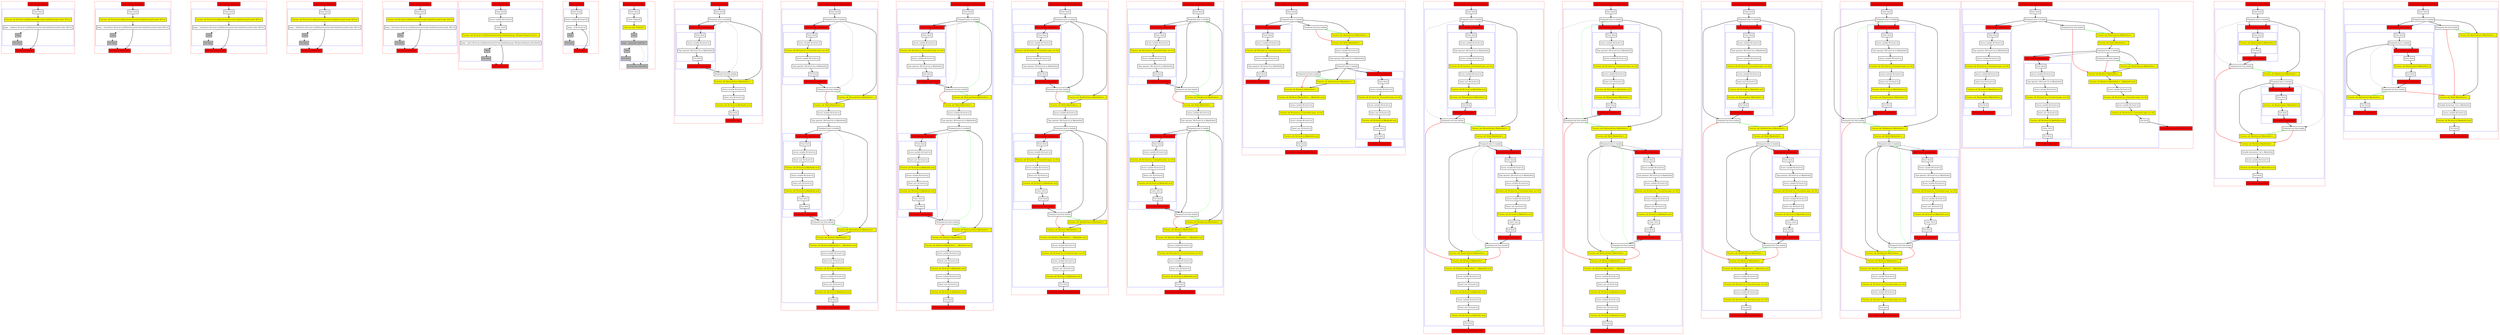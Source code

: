digraph flowFromInplaceLambda_kt {
    graph [nodesep=3]
    node [shape=box penwidth=2]
    edge [penwidth=2]

    subgraph cluster_0 {
        color=red
        0 [label="Enter function unknown" style="filled" fillcolor=red];
        subgraph cluster_1 {
            color=blue
            1 [label="Enter block"];
            2 [label="Function call: R|<local>/x|.R|SubstitutionOverride<kotlin/Function0.invoke: R|T|>|()" style="filled" fillcolor=yellow];
            3 [label="Jump: ^unknown R|<local>/x|.R|SubstitutionOverride<kotlin/Function0.invoke: R|T|>|()"];
            4 [label="Stub" style="filled" fillcolor=gray];
            5 [label="Exit block" style="filled" fillcolor=gray];
        }
        6 [label="Exit function unknown" style="filled" fillcolor=red];
    }
    0 -> {1};
    1 -> {2};
    2 -> {3};
    3 -> {6};
    3 -> {4} [style=dotted];
    4 -> {5} [style=dotted];
    5 -> {6} [style=dotted];

    subgraph cluster_2 {
        color=red
        7 [label="Enter function atLeastOnce" style="filled" fillcolor=red];
        subgraph cluster_3 {
            color=blue
            8 [label="Enter block"];
            9 [label="Function call: R|<local>/x|.R|SubstitutionOverride<kotlin/Function0.invoke: R|T|>|()" style="filled" fillcolor=yellow];
            10 [label="Jump: ^atLeastOnce R|<local>/x|.R|SubstitutionOverride<kotlin/Function0.invoke: R|T|>|()"];
            11 [label="Stub" style="filled" fillcolor=gray];
            12 [label="Exit block" style="filled" fillcolor=gray];
        }
        13 [label="Exit function atLeastOnce" style="filled" fillcolor=red];
    }
    7 -> {8};
    8 -> {9};
    9 -> {10};
    10 -> {13};
    10 -> {11} [style=dotted];
    11 -> {12} [style=dotted];
    12 -> {13} [style=dotted];

    subgraph cluster_4 {
        color=red
        14 [label="Enter function exactlyOnce" style="filled" fillcolor=red];
        subgraph cluster_5 {
            color=blue
            15 [label="Enter block"];
            16 [label="Function call: R|<local>/x|.R|SubstitutionOverride<kotlin/Function0.invoke: R|T|>|()" style="filled" fillcolor=yellow];
            17 [label="Jump: ^exactlyOnce R|<local>/x|.R|SubstitutionOverride<kotlin/Function0.invoke: R|T|>|()"];
            18 [label="Stub" style="filled" fillcolor=gray];
            19 [label="Exit block" style="filled" fillcolor=gray];
        }
        20 [label="Exit function exactlyOnce" style="filled" fillcolor=red];
    }
    14 -> {15};
    15 -> {16};
    16 -> {17};
    17 -> {20};
    17 -> {18} [style=dotted];
    18 -> {19} [style=dotted];
    19 -> {20} [style=dotted];

    subgraph cluster_6 {
        color=red
        21 [label="Enter function atMostOnce" style="filled" fillcolor=red];
        subgraph cluster_7 {
            color=blue
            22 [label="Enter block"];
            23 [label="Function call: R|<local>/x|.R|SubstitutionOverride<kotlin/Function0.invoke: R|T|>|()" style="filled" fillcolor=yellow];
            24 [label="Jump: ^atMostOnce R|<local>/x|.R|SubstitutionOverride<kotlin/Function0.invoke: R|T|>|()"];
            25 [label="Stub" style="filled" fillcolor=gray];
            26 [label="Exit block" style="filled" fillcolor=gray];
        }
        27 [label="Exit function atMostOnce" style="filled" fillcolor=red];
    }
    21 -> {22};
    22 -> {23};
    23 -> {24};
    24 -> {27};
    24 -> {25} [style=dotted];
    25 -> {26} [style=dotted];
    26 -> {27} [style=dotted];

    subgraph cluster_8 {
        color=red
        28 [label="Enter function noContract" style="filled" fillcolor=red];
        subgraph cluster_9 {
            color=blue
            29 [label="Enter block"];
            30 [label="Function call: R|<local>/x|.R|SubstitutionOverride<kotlin/Function0.invoke: R|T|>|()" style="filled" fillcolor=yellow];
            31 [label="Jump: ^noContract R|<local>/x|.R|SubstitutionOverride<kotlin/Function0.invoke: R|T|>|()"];
            32 [label="Stub" style="filled" fillcolor=gray];
            33 [label="Exit block" style="filled" fillcolor=gray];
        }
        34 [label="Exit function noContract" style="filled" fillcolor=red];
    }
    28 -> {29};
    29 -> {30};
    30 -> {31};
    31 -> {34};
    31 -> {32} [style=dotted];
    32 -> {33} [style=dotted];
    33 -> {34} [style=dotted];

    subgraph cluster_10 {
        color=red
        35 [label="Enter function select" style="filled" fillcolor=red];
        subgraph cluster_11 {
            color=blue
            36 [label="Enter block"];
            37 [label="Access variable R|<local>/x|"];
            38 [label="Const: Int(0)"];
            39 [label="Function call: R|<local>/x|.R|SubstitutionOverride<kotlin/Array.get: R|CapturedType(out K)|>|(...)" style="filled" fillcolor=yellow];
            40 [label="Jump: ^select R|<local>/x|.R|SubstitutionOverride<kotlin/Array.get: R|CapturedType(out K)|>|(Int(0))"];
            41 [label="Stub" style="filled" fillcolor=gray];
            42 [label="Exit block" style="filled" fillcolor=gray];
        }
        43 [label="Exit function select" style="filled" fillcolor=red];
    }
    35 -> {36};
    36 -> {37};
    37 -> {38};
    38 -> {39};
    39 -> {40};
    40 -> {43};
    40 -> {41} [style=dotted];
    41 -> {42} [style=dotted];
    42 -> {43} [style=dotted];

    subgraph cluster_12 {
        color=red
        44 [label="Enter function id" style="filled" fillcolor=red];
        subgraph cluster_13 {
            color=blue
            45 [label="Enter block"];
            46 [label="Access variable R|<local>/x|"];
            47 [label="Jump: ^id R|<local>/x|"];
            48 [label="Stub" style="filled" fillcolor=gray];
            49 [label="Exit block" style="filled" fillcolor=gray];
        }
        50 [label="Exit function id" style="filled" fillcolor=red];
    }
    44 -> {45};
    45 -> {46};
    46 -> {47};
    47 -> {50};
    47 -> {48} [style=dotted];
    48 -> {49} [style=dotted];
    49 -> {50} [style=dotted];

    subgraph cluster_14 {
        color=red
        51 [label="Enter function materialize" style="filled" fillcolor=red];
        subgraph cluster_15 {
            color=blue
            52 [label="Enter block"];
            53 [label="Const: Null(null)"];
            54 [label="Check not null: Null(null)!!" style="filled" fillcolor=yellow];
            55 [label="Stub" style="filled" fillcolor=gray];
            56 [label="Jump: ^materialize Null(null)!!" style="filled" fillcolor=gray];
            57 [label="Stub" style="filled" fillcolor=gray];
            58 [label="Exit block" style="filled" fillcolor=gray];
        }
        59 [label="Exit function materialize" style="filled" fillcolor=gray];
    }
    51 -> {52};
    52 -> {53};
    53 -> {54};
    54 -> {55} [style=dotted];
    55 -> {56} [style=dotted];
    56 -> {57 59} [style=dotted];
    57 -> {58} [style=dotted];
    58 -> {59} [style=dotted];

    subgraph cluster_16 {
        color=red
        60 [label="Enter function basic" style="filled" fillcolor=red];
        subgraph cluster_17 {
            color=blue
            61 [label="Enter block"];
            62 [label="Postponed enter to lambda"];
            subgraph cluster_18 {
                color=blue
                63 [label="Enter function <anonymous>" style="filled" fillcolor=red];
                subgraph cluster_19 {
                    color=blue
                    64 [label="Enter block"];
                    65 [label="Access variable R|<local>/x|"];
                    66 [label="Type operator: (R|<local>/x| as R|kotlin/Int|)"];
                    67 [label="Exit block"];
                }
                68 [label="Exit function <anonymous>" style="filled" fillcolor=red];
            }
            69 [label="Postponed exit from lambda"];
            70 [label="Function call: R|/exactlyOnce|<R|kotlin/Int|>(...)" style="filled" fillcolor=yellow];
            71 [label="Access variable R|<local>/x|"];
            72 [label="Smart cast: R|<local>/x|"];
            73 [label="Function call: R|<local>/x|.R|kotlin/Int.inc|()" style="filled" fillcolor=yellow];
            74 [label="Exit block"];
        }
        75 [label="Exit function basic" style="filled" fillcolor=red];
    }
    60 -> {61};
    61 -> {62};
    62 -> {63 70};
    62 -> {69} [style=dotted];
    62 -> {63} [style=dashed];
    63 -> {64};
    64 -> {65};
    65 -> {66};
    66 -> {67};
    67 -> {68};
    68 -> {69};
    69 -> {70};
    70 -> {71};
    71 -> {72};
    72 -> {73};
    73 -> {74};
    74 -> {75};

    subgraph cluster_20 {
        color=red
        76 [label="Enter function completedCallExactlyOnce" style="filled" fillcolor=red];
        subgraph cluster_21 {
            color=blue
            77 [label="Enter block"];
            78 [label="Postponed enter to lambda"];
            subgraph cluster_22 {
                color=blue
                79 [label="Enter function <anonymous>" style="filled" fillcolor=red];
                subgraph cluster_23 {
                    color=blue
                    80 [label="Enter block"];
                    81 [label="Access variable R|<local>/y|"];
                    82 [label="Function call: R|<local>/y|.<Unresolved name: inc>#()" style="filled" fillcolor=yellow];
                    83 [label="Access variable R|<local>/x|"];
                    84 [label="Type operator: (R|<local>/x| as R|kotlin/Int|)"];
                    85 [label="Exit block"];
                }
                86 [label="Exit function <anonymous>" style="filled" fillcolor=red];
            }
            87 [label="Postponed exit from lambda"];
            88 [label="Function call: R|/exactlyOnce|<R|kotlin/Int|>(...)" style="filled" fillcolor=yellow];
            89 [label="Function call: R|/id|<R|kotlin/Int|>(...)" style="filled" fillcolor=yellow];
            90 [label="Access variable R|<local>/y|"];
            91 [label="Type operator: (R|<local>/y| as R|kotlin/Int|)"];
            92 [label="Postponed enter to lambda"];
            subgraph cluster_24 {
                color=blue
                93 [label="Enter function <anonymous>" style="filled" fillcolor=red];
                subgraph cluster_25 {
                    color=blue
                    94 [label="Enter block"];
                    95 [label="Access variable R|<local>/x|"];
                    96 [label="Smart cast: R|<local>/x|"];
                    97 [label="Function call: R|<local>/x|.R|kotlin/Int.inc|()" style="filled" fillcolor=yellow];
                    98 [label="Access variable R|<local>/y|"];
                    99 [label="Smart cast: R|<local>/y|"];
                    100 [label="Function call: R|<local>/y|.R|kotlin/Int.inc|()" style="filled" fillcolor=yellow];
                    101 [label="Const: Int(1)"];
                    102 [label="Exit block"];
                }
                103 [label="Exit function <anonymous>" style="filled" fillcolor=red];
            }
            104 [label="Postponed exit from lambda"];
            105 [label="Function call: R|/exactlyOnce|<R|kotlin/Int|>(...)" style="filled" fillcolor=yellow];
            106 [label="Function call: R|/select|<R|kotlin/Int|>(...)" style="filled" fillcolor=yellow];
            107 [label="Function call: R|/select|<R|kotlin/Int|>(...).R|kotlin/Int.inc|()" style="filled" fillcolor=yellow];
            108 [label="Access variable R|<local>/x|"];
            109 [label="Smart cast: R|<local>/x|"];
            110 [label="Function call: R|<local>/x|.R|kotlin/Int.inc|()" style="filled" fillcolor=yellow];
            111 [label="Access variable R|<local>/y|"];
            112 [label="Smart cast: R|<local>/y|"];
            113 [label="Function call: R|<local>/y|.R|kotlin/Int.inc|()" style="filled" fillcolor=yellow];
            114 [label="Exit block"];
        }
        115 [label="Exit function completedCallExactlyOnce" style="filled" fillcolor=red];
    }
    76 -> {77};
    77 -> {78};
    78 -> {79 88};
    78 -> {87} [style=dotted];
    78 -> {79} [style=dashed];
    79 -> {80};
    80 -> {81};
    81 -> {82};
    82 -> {83};
    83 -> {84};
    84 -> {85};
    85 -> {86};
    86 -> {87};
    87 -> {88} [color=green];
    87 -> {89} [color=red];
    88 -> {89};
    89 -> {90};
    90 -> {91};
    91 -> {92};
    92 -> {93 105};
    92 -> {104} [style=dotted];
    92 -> {93} [style=dashed];
    93 -> {94};
    94 -> {95};
    95 -> {96};
    96 -> {97};
    97 -> {98};
    98 -> {99};
    99 -> {100};
    100 -> {101};
    101 -> {102};
    102 -> {103};
    103 -> {104};
    104 -> {105} [color=green];
    104 -> {106} [color=red];
    105 -> {106};
    106 -> {107};
    107 -> {108};
    108 -> {109};
    109 -> {110};
    110 -> {111};
    111 -> {112};
    112 -> {113};
    113 -> {114};
    114 -> {115};

    subgraph cluster_26 {
        color=red
        116 [label="Enter function completedCallAtLeastOnce" style="filled" fillcolor=red];
        subgraph cluster_27 {
            color=blue
            117 [label="Enter block"];
            118 [label="Postponed enter to lambda"];
            subgraph cluster_28 {
                color=blue
                119 [label="Enter function <anonymous>" style="filled" fillcolor=red];
                subgraph cluster_29 {
                    color=blue
                    120 [label="Enter block"];
                    121 [label="Access variable R|<local>/y|"];
                    122 [label="Function call: R|<local>/y|.<Unresolved name: inc>#()" style="filled" fillcolor=yellow];
                    123 [label="Access variable R|<local>/x|"];
                    124 [label="Type operator: (R|<local>/x| as R|kotlin/Int|)"];
                    125 [label="Exit block"];
                }
                126 [label="Exit function <anonymous>" style="filled" fillcolor=red];
            }
            127 [label="Postponed exit from lambda"];
            128 [label="Function call: R|/atLeastOnce|<R|kotlin/Int|>(...)" style="filled" fillcolor=yellow];
            129 [label="Function call: R|/id|<R|kotlin/Int|>(...)" style="filled" fillcolor=yellow];
            130 [label="Access variable R|<local>/y|"];
            131 [label="Type operator: (R|<local>/y| as R|kotlin/Int|)"];
            132 [label="Postponed enter to lambda"];
            subgraph cluster_30 {
                color=blue
                133 [label="Enter function <anonymous>" style="filled" fillcolor=red];
                subgraph cluster_31 {
                    color=blue
                    134 [label="Enter block"];
                    135 [label="Access variable R|<local>/x|"];
                    136 [label="Smart cast: R|<local>/x|"];
                    137 [label="Function call: R|<local>/x|.R|kotlin/Int.inc|()" style="filled" fillcolor=yellow];
                    138 [label="Access variable R|<local>/y|"];
                    139 [label="Smart cast: R|<local>/y|"];
                    140 [label="Function call: R|<local>/y|.R|kotlin/Int.inc|()" style="filled" fillcolor=yellow];
                    141 [label="Const: Int(1)"];
                    142 [label="Exit block"];
                }
                143 [label="Exit function <anonymous>" style="filled" fillcolor=red];
            }
            144 [label="Postponed exit from lambda"];
            145 [label="Function call: R|/atLeastOnce|<R|kotlin/Int|>(...)" style="filled" fillcolor=yellow];
            146 [label="Function call: R|/select|<R|kotlin/Int|>(...)" style="filled" fillcolor=yellow];
            147 [label="Function call: R|/select|<R|kotlin/Int|>(...).R|kotlin/Int.inc|()" style="filled" fillcolor=yellow];
            148 [label="Access variable R|<local>/x|"];
            149 [label="Smart cast: R|<local>/x|"];
            150 [label="Function call: R|<local>/x|.R|kotlin/Int.inc|()" style="filled" fillcolor=yellow];
            151 [label="Access variable R|<local>/y|"];
            152 [label="Smart cast: R|<local>/y|"];
            153 [label="Function call: R|<local>/y|.R|kotlin/Int.inc|()" style="filled" fillcolor=yellow];
            154 [label="Exit block"];
        }
        155 [label="Exit function completedCallAtLeastOnce" style="filled" fillcolor=red];
    }
    116 -> {117};
    117 -> {118};
    118 -> {119 128};
    118 -> {127} [style=dotted];
    118 -> {119} [style=dashed];
    119 -> {120};
    120 -> {121};
    121 -> {122};
    122 -> {123};
    123 -> {124};
    124 -> {125};
    125 -> {126};
    126 -> {127};
    127 -> {118} [color=green style=dashed];
    127 -> {128} [color=green];
    127 -> {129} [color=red];
    128 -> {129};
    129 -> {130};
    130 -> {131};
    131 -> {132};
    132 -> {133 145};
    132 -> {144} [style=dotted];
    132 -> {133} [style=dashed];
    133 -> {134};
    134 -> {135};
    135 -> {136};
    136 -> {137};
    137 -> {138};
    138 -> {139};
    139 -> {140};
    140 -> {141};
    141 -> {142};
    142 -> {143};
    143 -> {144};
    144 -> {132} [color=green style=dashed];
    144 -> {145} [color=green];
    144 -> {146} [color=red];
    145 -> {146};
    146 -> {147};
    147 -> {148};
    148 -> {149};
    149 -> {150};
    150 -> {151};
    151 -> {152};
    152 -> {153};
    153 -> {154};
    154 -> {155};

    subgraph cluster_32 {
        color=red
        156 [label="Enter function completedCallAtMostOnce" style="filled" fillcolor=red];
        subgraph cluster_33 {
            color=blue
            157 [label="Enter block"];
            158 [label="Postponed enter to lambda"];
            subgraph cluster_34 {
                color=blue
                159 [label="Enter function <anonymous>" style="filled" fillcolor=red];
                subgraph cluster_35 {
                    color=blue
                    160 [label="Enter block"];
                    161 [label="Access variable R|<local>/y|"];
                    162 [label="Function call: R|<local>/y|.<Unresolved name: inc>#()" style="filled" fillcolor=yellow];
                    163 [label="Access variable R|<local>/x|"];
                    164 [label="Type operator: (R|<local>/x| as R|kotlin/Int|)"];
                    165 [label="Exit block"];
                }
                166 [label="Exit function <anonymous>" style="filled" fillcolor=red];
            }
            167 [label="Postponed exit from lambda"];
            168 [label="Function call: R|/atMostOnce|<R|kotlin/Int|>(...)" style="filled" fillcolor=yellow];
            169 [label="Function call: R|/id|<R|kotlin/Int|>(...)" style="filled" fillcolor=yellow];
            170 [label="Access variable R|<local>/y|"];
            171 [label="Type operator: (R|<local>/y| as R|kotlin/Int|)"];
            172 [label="Postponed enter to lambda"];
            subgraph cluster_36 {
                color=blue
                173 [label="Enter function <anonymous>" style="filled" fillcolor=red];
                subgraph cluster_37 {
                    color=blue
                    174 [label="Enter block"];
                    175 [label="Access variable R|<local>/x|"];
                    176 [label="Function call: R|<local>/x|.<Unresolved name: inc>#()" style="filled" fillcolor=yellow];
                    177 [label="Access variable R|<local>/y|"];
                    178 [label="Smart cast: R|<local>/y|"];
                    179 [label="Function call: R|<local>/y|.R|kotlin/Int.inc|()" style="filled" fillcolor=yellow];
                    180 [label="Const: Int(1)"];
                    181 [label="Exit block"];
                }
                182 [label="Exit function <anonymous>" style="filled" fillcolor=red];
            }
            183 [label="Postponed exit from lambda"];
            184 [label="Function call: R|/atMostOnce|<R|kotlin/Int|>(...)" style="filled" fillcolor=yellow];
            185 [label="Function call: R|/select|<R|kotlin/Int|>(...)" style="filled" fillcolor=yellow];
            186 [label="Function call: R|/select|<R|kotlin/Int|>(...).R|kotlin/Int.inc|()" style="filled" fillcolor=yellow];
            187 [label="Access variable R|<local>/x|"];
            188 [label="Function call: R|<local>/x|.<Unresolved name: inc>#()" style="filled" fillcolor=yellow];
            189 [label="Access variable R|<local>/y|"];
            190 [label="Smart cast: R|<local>/y|"];
            191 [label="Function call: R|<local>/y|.R|kotlin/Int.inc|()" style="filled" fillcolor=yellow];
            192 [label="Exit block"];
        }
        193 [label="Exit function completedCallAtMostOnce" style="filled" fillcolor=red];
    }
    156 -> {157};
    157 -> {158};
    158 -> {159 167 168};
    158 -> {159} [style=dashed];
    159 -> {160};
    160 -> {161};
    161 -> {162};
    162 -> {163};
    163 -> {164};
    164 -> {165};
    165 -> {166};
    166 -> {167};
    167 -> {168} [color=green];
    167 -> {169} [color=red];
    168 -> {169};
    169 -> {170};
    170 -> {171};
    171 -> {172};
    172 -> {173 183 184};
    172 -> {173} [style=dashed];
    173 -> {174};
    174 -> {175};
    175 -> {176};
    176 -> {177};
    177 -> {178};
    178 -> {179};
    179 -> {180};
    180 -> {181};
    181 -> {182};
    182 -> {183};
    183 -> {184} [color=green];
    183 -> {185} [color=red];
    184 -> {185};
    185 -> {186};
    186 -> {187};
    187 -> {188};
    188 -> {189};
    189 -> {190};
    190 -> {191};
    191 -> {192};
    192 -> {193};

    subgraph cluster_38 {
        color=red
        194 [label="Enter function completedCallUnknown" style="filled" fillcolor=red];
        subgraph cluster_39 {
            color=blue
            195 [label="Enter block"];
            196 [label="Postponed enter to lambda"];
            subgraph cluster_40 {
                color=blue
                197 [label="Enter function <anonymous>" style="filled" fillcolor=red];
                subgraph cluster_41 {
                    color=blue
                    198 [label="Enter block"];
                    199 [label="Access variable R|<local>/y|"];
                    200 [label="Function call: R|<local>/y|.<Unresolved name: inc>#()" style="filled" fillcolor=yellow];
                    201 [label="Access variable R|<local>/x|"];
                    202 [label="Type operator: (R|<local>/x| as R|kotlin/Int|)"];
                    203 [label="Exit block"];
                }
                204 [label="Exit function <anonymous>" style="filled" fillcolor=red];
            }
            205 [label="Postponed exit from lambda"];
            206 [label="Function call: R|/unknown|<R|kotlin/Int|>(...)" style="filled" fillcolor=yellow];
            207 [label="Function call: R|/id|<R|kotlin/Int|>(...)" style="filled" fillcolor=yellow];
            208 [label="Access variable R|<local>/y|"];
            209 [label="Type operator: (R|<local>/y| as R|kotlin/Int|)"];
            210 [label="Postponed enter to lambda"];
            subgraph cluster_42 {
                color=blue
                211 [label="Enter function <anonymous>" style="filled" fillcolor=red];
                subgraph cluster_43 {
                    color=blue
                    212 [label="Enter block"];
                    213 [label="Access variable R|<local>/x|"];
                    214 [label="Function call: R|<local>/x|.<Unresolved name: inc>#()" style="filled" fillcolor=yellow];
                    215 [label="Access variable R|<local>/y|"];
                    216 [label="Smart cast: R|<local>/y|"];
                    217 [label="Function call: R|<local>/y|.R|kotlin/Int.inc|()" style="filled" fillcolor=yellow];
                    218 [label="Const: Int(1)"];
                    219 [label="Exit block"];
                }
                220 [label="Exit function <anonymous>" style="filled" fillcolor=red];
            }
            221 [label="Postponed exit from lambda"];
            222 [label="Function call: R|/unknown|<R|kotlin/Int|>(...)" style="filled" fillcolor=yellow];
            223 [label="Function call: R|/select|<R|kotlin/Int|>(...)" style="filled" fillcolor=yellow];
            224 [label="Function call: R|/select|<R|kotlin/Int|>(...).R|kotlin/Int.inc|()" style="filled" fillcolor=yellow];
            225 [label="Access variable R|<local>/x|"];
            226 [label="Function call: R|<local>/x|.<Unresolved name: inc>#()" style="filled" fillcolor=yellow];
            227 [label="Access variable R|<local>/y|"];
            228 [label="Smart cast: R|<local>/y|"];
            229 [label="Function call: R|<local>/y|.R|kotlin/Int.inc|()" style="filled" fillcolor=yellow];
            230 [label="Exit block"];
        }
        231 [label="Exit function completedCallUnknown" style="filled" fillcolor=red];
    }
    194 -> {195};
    195 -> {196};
    196 -> {197 205 206};
    196 -> {197} [style=dashed];
    197 -> {198};
    198 -> {199};
    199 -> {200};
    200 -> {201};
    201 -> {202};
    202 -> {203};
    203 -> {204};
    204 -> {205};
    205 -> {196} [color=green style=dashed];
    205 -> {206} [color=green];
    205 -> {207} [color=red];
    206 -> {207};
    207 -> {208};
    208 -> {209};
    209 -> {210};
    210 -> {211 221 222};
    210 -> {211} [style=dashed];
    211 -> {212};
    212 -> {213};
    213 -> {214};
    214 -> {215};
    215 -> {216};
    216 -> {217};
    217 -> {218};
    218 -> {219};
    219 -> {220};
    220 -> {221};
    221 -> {210} [color=green style=dashed];
    221 -> {222} [color=green];
    221 -> {223} [color=red];
    222 -> {223};
    223 -> {224};
    224 -> {225};
    225 -> {226};
    226 -> {227};
    227 -> {228};
    228 -> {229};
    229 -> {230};
    230 -> {231};

    subgraph cluster_44 {
        color=red
        232 [label="Enter function completedCallNoContract" style="filled" fillcolor=red];
        subgraph cluster_45 {
            color=blue
            233 [label="Enter block"];
            234 [label="Postponed enter to lambda"];
            subgraph cluster_46 {
                color=blue
                235 [label="Enter function <anonymous>" style="filled" fillcolor=red];
                subgraph cluster_47 {
                    color=blue
                    236 [label="Enter block"];
                    237 [label="Access variable R|<local>/y|"];
                    238 [label="Function call: R|<local>/y|.<Unresolved name: inc>#()" style="filled" fillcolor=yellow];
                    239 [label="Access variable R|<local>/x|"];
                    240 [label="Type operator: (R|<local>/x| as R|kotlin/Int|)"];
                    241 [label="Exit block"];
                }
                242 [label="Exit function <anonymous>" style="filled" fillcolor=red];
            }
            243 [label="Postponed exit from lambda"];
            244 [label="Function call: R|/noContract|<R|kotlin/Int|>(...)" style="filled" fillcolor=yellow];
            245 [label="Function call: R|/id|<R|kotlin/Int|>(...)" style="filled" fillcolor=yellow];
            246 [label="Access variable R|<local>/y|"];
            247 [label="Type operator: (R|<local>/y| as R|kotlin/Int|)"];
            248 [label="Postponed enter to lambda"];
            subgraph cluster_48 {
                color=blue
                249 [label="Enter function <anonymous>" style="filled" fillcolor=red];
                subgraph cluster_49 {
                    color=blue
                    250 [label="Enter block"];
                    251 [label="Access variable R|<local>/x|"];
                    252 [label="Function call: R|<local>/x|.<Unresolved name: inc>#()" style="filled" fillcolor=yellow];
                    253 [label="Access variable R|<local>/y|"];
                    254 [label="Smart cast: R|<local>/y|"];
                    255 [label="Function call: R|<local>/y|.R|kotlin/Int.inc|()" style="filled" fillcolor=yellow];
                    256 [label="Const: Int(1)"];
                    257 [label="Exit block"];
                }
                258 [label="Exit function <anonymous>" style="filled" fillcolor=red];
            }
            259 [label="Postponed exit from lambda"];
            260 [label="Function call: R|/noContract|<R|kotlin/Int|>(...)" style="filled" fillcolor=yellow];
            261 [label="Function call: R|/select|<R|kotlin/Int|>(...)" style="filled" fillcolor=yellow];
            262 [label="Function call: R|/select|<R|kotlin/Int|>(...).R|kotlin/Int.inc|()" style="filled" fillcolor=yellow];
            263 [label="Access variable R|<local>/x|"];
            264 [label="Function call: R|<local>/x|.<Unresolved name: inc>#()" style="filled" fillcolor=yellow];
            265 [label="Access variable R|<local>/y|"];
            266 [label="Smart cast: R|<local>/y|"];
            267 [label="Function call: R|<local>/y|.R|kotlin/Int.inc|()" style="filled" fillcolor=yellow];
            268 [label="Exit block"];
        }
        269 [label="Exit function completedCallNoContract" style="filled" fillcolor=red];
    }
    232 -> {233};
    233 -> {234};
    234 -> {235 243 244};
    234 -> {235} [style=dashed];
    235 -> {236};
    236 -> {237};
    237 -> {238};
    238 -> {239};
    239 -> {240};
    240 -> {241};
    241 -> {242};
    243 -> {244} [color=green];
    243 -> {245} [color=red];
    244 -> {245};
    245 -> {246};
    246 -> {247};
    247 -> {248};
    248 -> {249 259 260};
    248 -> {249} [style=dashed];
    249 -> {250};
    250 -> {251};
    251 -> {252};
    252 -> {253};
    253 -> {254};
    254 -> {255};
    255 -> {256};
    256 -> {257};
    257 -> {258};
    259 -> {260} [color=green];
    259 -> {261} [color=red];
    260 -> {261};
    261 -> {262};
    262 -> {263};
    263 -> {264};
    264 -> {265};
    265 -> {266};
    266 -> {267};
    267 -> {268};
    268 -> {269};

    subgraph cluster_50 {
        color=red
        270 [label="Enter function incompleteCallExactlyOnce" style="filled" fillcolor=red];
        subgraph cluster_51 {
            color=blue
            271 [label="Enter block"];
            272 [label="Postponed enter to lambda"];
            subgraph cluster_52 {
                color=blue
                273 [label="Enter function <anonymous>" style="filled" fillcolor=red];
                subgraph cluster_53 {
                    color=blue
                    274 [label="Enter block"];
                    275 [label="Access variable R|<local>/x|"];
                    276 [label="Type operator: (R|<local>/x| as R|kotlin/Int|)"];
                    277 [label="Access variable R|<local>/y|"];
                    278 [label="Function call: R|<local>/y|.<Unresolved name: inc>#()" style="filled" fillcolor=yellow];
                    279 [label="Access variable R|<local>/x|"];
                    280 [label="Smart cast: R|<local>/x|"];
                    281 [label="Function call: R|<local>/x|.R|kotlin/Int.inc|()" style="filled" fillcolor=yellow];
                    282 [label="Function call: R|/materialize|<R|kotlin/Int|>()" style="filled" fillcolor=yellow];
                    283 [label="Exit block"];
                }
                284 [label="Exit function <anonymous>" style="filled" fillcolor=red];
            }
            285 [label="Postponed exit from lambda"];
            286 [label="Function call: R|/exactlyOnce|<R|kotlin/Int|>(...)" style="filled" fillcolor=yellow];
            287 [label="Function call: R|/id|<R|kotlin/Int|>(...)" style="filled" fillcolor=yellow];
            288 [label="Postponed enter to lambda"];
            subgraph cluster_54 {
                color=blue
                289 [label="Enter function <anonymous>" style="filled" fillcolor=red];
                subgraph cluster_55 {
                    color=blue
                    290 [label="Enter block"];
                    291 [label="Access variable R|<local>/y|"];
                    292 [label="Type operator: (R|<local>/y| as R|kotlin/Int|)"];
                    293 [label="Access variable R|<local>/x|"];
                    294 [label="Function call: R|<local>/x|.<Unresolved name: inc>#()" style="filled" fillcolor=yellow];
                    295 [label="Access variable R|<local>/y|"];
                    296 [label="Smart cast: R|<local>/y|"];
                    297 [label="Function call: R|<local>/y|.R|kotlin/Int.inc|()" style="filled" fillcolor=yellow];
                    298 [label="Const: Int(1)"];
                    299 [label="Exit block"];
                }
                300 [label="Exit function <anonymous>" style="filled" fillcolor=red];
            }
            301 [label="Postponed exit from lambda"];
            302 [label="Function call: R|/exactlyOnce|<R|kotlin/Int|>(...)" style="filled" fillcolor=yellow];
            303 [label="Function call: R|/select|<R|kotlin/Int|>(...)" style="filled" fillcolor=yellow];
            304 [label="Function call: R|/select|<R|kotlin/Int|>(...).R|kotlin/Int.inc|()" style="filled" fillcolor=yellow];
            305 [label="Access variable R|<local>/x|"];
            306 [label="Smart cast: R|<local>/x|"];
            307 [label="Function call: R|<local>/x|.R|kotlin/Int.inc|()" style="filled" fillcolor=yellow];
            308 [label="Access variable R|<local>/y|"];
            309 [label="Smart cast: R|<local>/y|"];
            310 [label="Function call: R|<local>/y|.R|kotlin/Int.inc|()" style="filled" fillcolor=yellow];
            311 [label="Exit block"];
        }
        312 [label="Exit function incompleteCallExactlyOnce" style="filled" fillcolor=red];
    }
    270 -> {271};
    271 -> {272};
    272 -> {273 286};
    272 -> {285} [style=dotted];
    272 -> {273} [style=dashed];
    273 -> {274};
    274 -> {275};
    275 -> {276};
    276 -> {277};
    277 -> {278};
    278 -> {279};
    279 -> {280};
    280 -> {281};
    281 -> {282};
    282 -> {283};
    283 -> {284};
    284 -> {285};
    285 -> {286} [color=green];
    285 -> {303} [color=red];
    286 -> {287};
    287 -> {288};
    288 -> {289 302};
    288 -> {301} [style=dotted];
    288 -> {289} [style=dashed];
    289 -> {290};
    290 -> {291};
    291 -> {292};
    292 -> {293};
    293 -> {294};
    294 -> {295};
    295 -> {296};
    296 -> {297};
    297 -> {298};
    298 -> {299};
    299 -> {300};
    300 -> {301};
    301 -> {302} [color=green];
    301 -> {303} [color=red];
    302 -> {303};
    303 -> {304};
    304 -> {305};
    305 -> {306};
    306 -> {307};
    307 -> {308};
    308 -> {309};
    309 -> {310};
    310 -> {311};
    311 -> {312};

    subgraph cluster_56 {
        color=red
        313 [label="Enter function incompleteCallAtLeastOnce" style="filled" fillcolor=red];
        subgraph cluster_57 {
            color=blue
            314 [label="Enter block"];
            315 [label="Postponed enter to lambda"];
            subgraph cluster_58 {
                color=blue
                316 [label="Enter function <anonymous>" style="filled" fillcolor=red];
                subgraph cluster_59 {
                    color=blue
                    317 [label="Enter block"];
                    318 [label="Access variable R|<local>/x|"];
                    319 [label="Type operator: (R|<local>/x| as R|kotlin/Int|)"];
                    320 [label="Access variable R|<local>/y|"];
                    321 [label="Function call: R|<local>/y|.<Unresolved name: inc>#()" style="filled" fillcolor=yellow];
                    322 [label="Access variable R|<local>/x|"];
                    323 [label="Smart cast: R|<local>/x|"];
                    324 [label="Function call: R|<local>/x|.R|kotlin/Int.inc|()" style="filled" fillcolor=yellow];
                    325 [label="Function call: R|/materialize|<R|kotlin/Int|>()" style="filled" fillcolor=yellow];
                    326 [label="Exit block"];
                }
                327 [label="Exit function <anonymous>" style="filled" fillcolor=red];
            }
            328 [label="Postponed exit from lambda"];
            329 [label="Function call: R|/atLeastOnce|<R|kotlin/Int|>(...)" style="filled" fillcolor=yellow];
            330 [label="Function call: R|/id|<R|kotlin/Int|>(...)" style="filled" fillcolor=yellow];
            331 [label="Postponed enter to lambda"];
            subgraph cluster_60 {
                color=blue
                332 [label="Enter function <anonymous>" style="filled" fillcolor=red];
                subgraph cluster_61 {
                    color=blue
                    333 [label="Enter block"];
                    334 [label="Access variable R|<local>/y|"];
                    335 [label="Type operator: (R|<local>/y| as R|kotlin/Int|)"];
                    336 [label="Access variable R|<local>/x|"];
                    337 [label="Function call: R|<local>/x|.<Unresolved name: inc>#()" style="filled" fillcolor=yellow];
                    338 [label="Access variable R|<local>/y|"];
                    339 [label="Smart cast: R|<local>/y|"];
                    340 [label="Function call: R|<local>/y|.R|kotlin/Int.inc|()" style="filled" fillcolor=yellow];
                    341 [label="Const: Int(1)"];
                    342 [label="Exit block"];
                }
                343 [label="Exit function <anonymous>" style="filled" fillcolor=red];
            }
            344 [label="Postponed exit from lambda"];
            345 [label="Function call: R|/atLeastOnce|<R|kotlin/Int|>(...)" style="filled" fillcolor=yellow];
            346 [label="Function call: R|/select|<R|kotlin/Int|>(...)" style="filled" fillcolor=yellow];
            347 [label="Function call: R|/select|<R|kotlin/Int|>(...).R|kotlin/Int.inc|()" style="filled" fillcolor=yellow];
            348 [label="Access variable R|<local>/x|"];
            349 [label="Smart cast: R|<local>/x|"];
            350 [label="Function call: R|<local>/x|.R|kotlin/Int.inc|()" style="filled" fillcolor=yellow];
            351 [label="Access variable R|<local>/y|"];
            352 [label="Smart cast: R|<local>/y|"];
            353 [label="Function call: R|<local>/y|.R|kotlin/Int.inc|()" style="filled" fillcolor=yellow];
            354 [label="Exit block"];
        }
        355 [label="Exit function incompleteCallAtLeastOnce" style="filled" fillcolor=red];
    }
    313 -> {314};
    314 -> {315};
    315 -> {316 329};
    315 -> {328} [style=dotted];
    315 -> {316} [style=dashed];
    316 -> {317};
    317 -> {318};
    318 -> {319};
    319 -> {320};
    320 -> {321};
    321 -> {322};
    322 -> {323};
    323 -> {324};
    324 -> {325};
    325 -> {326};
    326 -> {327};
    327 -> {328};
    328 -> {315} [color=green style=dashed];
    328 -> {329} [color=green];
    328 -> {346} [color=red];
    329 -> {330};
    330 -> {331};
    331 -> {332 345};
    331 -> {344} [style=dotted];
    331 -> {332} [style=dashed];
    332 -> {333};
    333 -> {334};
    334 -> {335};
    335 -> {336};
    336 -> {337};
    337 -> {338};
    338 -> {339};
    339 -> {340};
    340 -> {341};
    341 -> {342};
    342 -> {343};
    343 -> {344};
    344 -> {331} [color=green style=dashed];
    344 -> {345} [color=green];
    344 -> {346} [color=red];
    345 -> {346};
    346 -> {347};
    347 -> {348};
    348 -> {349};
    349 -> {350};
    350 -> {351};
    351 -> {352};
    352 -> {353};
    353 -> {354};
    354 -> {355};

    subgraph cluster_62 {
        color=red
        356 [label="Enter function incompleteCallAtMostOnce" style="filled" fillcolor=red];
        subgraph cluster_63 {
            color=blue
            357 [label="Enter block"];
            358 [label="Postponed enter to lambda"];
            subgraph cluster_64 {
                color=blue
                359 [label="Enter function <anonymous>" style="filled" fillcolor=red];
                subgraph cluster_65 {
                    color=blue
                    360 [label="Enter block"];
                    361 [label="Access variable R|<local>/x|"];
                    362 [label="Type operator: (R|<local>/x| as R|kotlin/Int|)"];
                    363 [label="Access variable R|<local>/y|"];
                    364 [label="Function call: R|<local>/y|.<Unresolved name: inc>#()" style="filled" fillcolor=yellow];
                    365 [label="Access variable R|<local>/x|"];
                    366 [label="Smart cast: R|<local>/x|"];
                    367 [label="Function call: R|<local>/x|.R|kotlin/Int.inc|()" style="filled" fillcolor=yellow];
                    368 [label="Function call: R|/materialize|<R|kotlin/Int|>()" style="filled" fillcolor=yellow];
                    369 [label="Exit block"];
                }
                370 [label="Exit function <anonymous>" style="filled" fillcolor=red];
            }
            371 [label="Postponed exit from lambda"];
            372 [label="Function call: R|/atMostOnce|<R|kotlin/Int|>(...)" style="filled" fillcolor=yellow];
            373 [label="Function call: R|/id|<R|kotlin/Int|>(...)" style="filled" fillcolor=yellow];
            374 [label="Postponed enter to lambda"];
            subgraph cluster_66 {
                color=blue
                375 [label="Enter function <anonymous>" style="filled" fillcolor=red];
                subgraph cluster_67 {
                    color=blue
                    376 [label="Enter block"];
                    377 [label="Access variable R|<local>/y|"];
                    378 [label="Type operator: (R|<local>/y| as R|kotlin/Int|)"];
                    379 [label="Access variable R|<local>/x|"];
                    380 [label="Function call: R|<local>/x|.<Unresolved name: inc>#()" style="filled" fillcolor=yellow];
                    381 [label="Access variable R|<local>/y|"];
                    382 [label="Smart cast: R|<local>/y|"];
                    383 [label="Function call: R|<local>/y|.R|kotlin/Int.inc|()" style="filled" fillcolor=yellow];
                    384 [label="Const: Int(1)"];
                    385 [label="Exit block"];
                }
                386 [label="Exit function <anonymous>" style="filled" fillcolor=red];
            }
            387 [label="Postponed exit from lambda"];
            388 [label="Function call: R|/atMostOnce|<R|kotlin/Int|>(...)" style="filled" fillcolor=yellow];
            389 [label="Function call: R|/select|<R|kotlin/Int|>(...)" style="filled" fillcolor=yellow];
            390 [label="Function call: R|/select|<R|kotlin/Int|>(...).R|kotlin/Int.inc|()" style="filled" fillcolor=yellow];
            391 [label="Access variable R|<local>/x|"];
            392 [label="Function call: R|<local>/x|.<Unresolved name: inc>#()" style="filled" fillcolor=yellow];
            393 [label="Access variable R|<local>/y|"];
            394 [label="Function call: R|<local>/y|.<Unresolved name: inc>#()" style="filled" fillcolor=yellow];
            395 [label="Exit block"];
        }
        396 [label="Exit function incompleteCallAtMostOnce" style="filled" fillcolor=red];
    }
    356 -> {357};
    357 -> {358};
    358 -> {359 371 372};
    358 -> {359} [style=dashed];
    359 -> {360};
    360 -> {361};
    361 -> {362};
    362 -> {363};
    363 -> {364};
    364 -> {365};
    365 -> {366};
    366 -> {367};
    367 -> {368};
    368 -> {369};
    369 -> {370};
    370 -> {371};
    371 -> {372} [color=green];
    371 -> {389} [color=red];
    372 -> {373};
    373 -> {374};
    374 -> {375 387 388};
    374 -> {375} [style=dashed];
    375 -> {376};
    376 -> {377};
    377 -> {378};
    378 -> {379};
    379 -> {380};
    380 -> {381};
    381 -> {382};
    382 -> {383};
    383 -> {384};
    384 -> {385};
    385 -> {386};
    386 -> {387};
    387 -> {388} [color=green];
    387 -> {389} [color=red];
    388 -> {389};
    389 -> {390};
    390 -> {391};
    391 -> {392};
    392 -> {393};
    393 -> {394};
    394 -> {395};
    395 -> {396};

    subgraph cluster_68 {
        color=red
        397 [label="Enter function incompleteCallUnknown" style="filled" fillcolor=red];
        subgraph cluster_69 {
            color=blue
            398 [label="Enter block"];
            399 [label="Postponed enter to lambda"];
            subgraph cluster_70 {
                color=blue
                400 [label="Enter function <anonymous>" style="filled" fillcolor=red];
                subgraph cluster_71 {
                    color=blue
                    401 [label="Enter block"];
                    402 [label="Access variable R|<local>/x|"];
                    403 [label="Type operator: (R|<local>/x| as R|kotlin/Int|)"];
                    404 [label="Access variable R|<local>/y|"];
                    405 [label="Function call: R|<local>/y|.<Unresolved name: inc>#()" style="filled" fillcolor=yellow];
                    406 [label="Access variable R|<local>/x|"];
                    407 [label="Smart cast: R|<local>/x|"];
                    408 [label="Function call: R|<local>/x|.R|kotlin/Int.inc|()" style="filled" fillcolor=yellow];
                    409 [label="Function call: R|/materialize|<R|kotlin/Int|>()" style="filled" fillcolor=yellow];
                    410 [label="Exit block"];
                }
                411 [label="Exit function <anonymous>" style="filled" fillcolor=red];
            }
            412 [label="Postponed exit from lambda"];
            413 [label="Function call: R|/unknown|<R|kotlin/Int|>(...)" style="filled" fillcolor=yellow];
            414 [label="Function call: R|/id|<R|kotlin/Int|>(...)" style="filled" fillcolor=yellow];
            415 [label="Postponed enter to lambda"];
            subgraph cluster_72 {
                color=blue
                416 [label="Enter function <anonymous>" style="filled" fillcolor=red];
                subgraph cluster_73 {
                    color=blue
                    417 [label="Enter block"];
                    418 [label="Access variable R|<local>/y|"];
                    419 [label="Type operator: (R|<local>/y| as R|kotlin/Int|)"];
                    420 [label="Access variable R|<local>/x|"];
                    421 [label="Function call: R|<local>/x|.<Unresolved name: inc>#()" style="filled" fillcolor=yellow];
                    422 [label="Access variable R|<local>/y|"];
                    423 [label="Smart cast: R|<local>/y|"];
                    424 [label="Function call: R|<local>/y|.R|kotlin/Int.inc|()" style="filled" fillcolor=yellow];
                    425 [label="Const: Int(1)"];
                    426 [label="Exit block"];
                }
                427 [label="Exit function <anonymous>" style="filled" fillcolor=red];
            }
            428 [label="Postponed exit from lambda"];
            429 [label="Function call: R|/unknown|<R|kotlin/Int|>(...)" style="filled" fillcolor=yellow];
            430 [label="Function call: R|/select|<R|kotlin/Int|>(...)" style="filled" fillcolor=yellow];
            431 [label="Function call: R|/select|<R|kotlin/Int|>(...).R|kotlin/Int.inc|()" style="filled" fillcolor=yellow];
            432 [label="Access variable R|<local>/x|"];
            433 [label="Function call: R|<local>/x|.<Unresolved name: inc>#()" style="filled" fillcolor=yellow];
            434 [label="Access variable R|<local>/y|"];
            435 [label="Function call: R|<local>/y|.<Unresolved name: inc>#()" style="filled" fillcolor=yellow];
            436 [label="Exit block"];
        }
        437 [label="Exit function incompleteCallUnknown" style="filled" fillcolor=red];
    }
    397 -> {398};
    398 -> {399};
    399 -> {400 412 413};
    399 -> {400} [style=dashed];
    400 -> {401};
    401 -> {402};
    402 -> {403};
    403 -> {404};
    404 -> {405};
    405 -> {406};
    406 -> {407};
    407 -> {408};
    408 -> {409};
    409 -> {410};
    410 -> {411};
    411 -> {412};
    412 -> {399} [color=green style=dashed];
    412 -> {413} [color=green];
    412 -> {430} [color=red];
    413 -> {414};
    414 -> {415};
    415 -> {416 428 429};
    415 -> {416} [style=dashed];
    416 -> {417};
    417 -> {418};
    418 -> {419};
    419 -> {420};
    420 -> {421};
    421 -> {422};
    422 -> {423};
    423 -> {424};
    424 -> {425};
    425 -> {426};
    426 -> {427};
    427 -> {428};
    428 -> {415} [color=green style=dashed];
    428 -> {429} [color=green];
    428 -> {430} [color=red];
    429 -> {430};
    430 -> {431};
    431 -> {432};
    432 -> {433};
    433 -> {434};
    434 -> {435};
    435 -> {436};
    436 -> {437};

    subgraph cluster_74 {
        color=red
        438 [label="Enter function incompleteCallNoContract" style="filled" fillcolor=red];
        subgraph cluster_75 {
            color=blue
            439 [label="Enter block"];
            440 [label="Postponed enter to lambda"];
            subgraph cluster_76 {
                color=blue
                441 [label="Enter function <anonymous>" style="filled" fillcolor=red];
                subgraph cluster_77 {
                    color=blue
                    442 [label="Enter block"];
                    443 [label="Access variable R|<local>/x|"];
                    444 [label="Type operator: (R|<local>/x| as R|kotlin/Int|)"];
                    445 [label="Access variable R|<local>/y|"];
                    446 [label="Function call: R|<local>/y|.<Unresolved name: inc>#()" style="filled" fillcolor=yellow];
                    447 [label="Access variable R|<local>/x|"];
                    448 [label="Smart cast: R|<local>/x|"];
                    449 [label="Function call: R|<local>/x|.R|kotlin/Int.inc|()" style="filled" fillcolor=yellow];
                    450 [label="Function call: R|/materialize|<R|kotlin/Int|>()" style="filled" fillcolor=yellow];
                    451 [label="Exit block"];
                }
                452 [label="Exit function <anonymous>" style="filled" fillcolor=red];
            }
            453 [label="Postponed exit from lambda"];
            454 [label="Function call: R|/noContract|<R|kotlin/Int|>(...)" style="filled" fillcolor=yellow];
            455 [label="Function call: R|/id|<R|kotlin/Int|>(...)" style="filled" fillcolor=yellow];
            456 [label="Postponed enter to lambda"];
            subgraph cluster_78 {
                color=blue
                457 [label="Enter function <anonymous>" style="filled" fillcolor=red];
                subgraph cluster_79 {
                    color=blue
                    458 [label="Enter block"];
                    459 [label="Access variable R|<local>/y|"];
                    460 [label="Type operator: (R|<local>/y| as R|kotlin/Int|)"];
                    461 [label="Access variable R|<local>/x|"];
                    462 [label="Function call: R|<local>/x|.<Unresolved name: inc>#()" style="filled" fillcolor=yellow];
                    463 [label="Access variable R|<local>/y|"];
                    464 [label="Smart cast: R|<local>/y|"];
                    465 [label="Function call: R|<local>/y|.R|kotlin/Int.inc|()" style="filled" fillcolor=yellow];
                    466 [label="Const: Int(1)"];
                    467 [label="Exit block"];
                }
                468 [label="Exit function <anonymous>" style="filled" fillcolor=red];
            }
            469 [label="Postponed exit from lambda"];
            470 [label="Function call: R|/noContract|<R|kotlin/Int|>(...)" style="filled" fillcolor=yellow];
            471 [label="Function call: R|/select|<R|kotlin/Int|>(...)" style="filled" fillcolor=yellow];
            472 [label="Function call: R|/select|<R|kotlin/Int|>(...).R|kotlin/Int.inc|()" style="filled" fillcolor=yellow];
            473 [label="Access variable R|<local>/x|"];
            474 [label="Function call: R|<local>/x|.<Unresolved name: inc>#()" style="filled" fillcolor=yellow];
            475 [label="Access variable R|<local>/y|"];
            476 [label="Function call: R|<local>/y|.<Unresolved name: inc>#()" style="filled" fillcolor=yellow];
            477 [label="Exit block"];
        }
        478 [label="Exit function incompleteCallNoContract" style="filled" fillcolor=red];
    }
    438 -> {439};
    439 -> {440};
    440 -> {441 453 454};
    440 -> {441} [style=dashed];
    441 -> {442};
    442 -> {443};
    443 -> {444};
    444 -> {445};
    445 -> {446};
    446 -> {447};
    447 -> {448};
    448 -> {449};
    449 -> {450};
    450 -> {451};
    451 -> {452};
    453 -> {454} [color=green];
    453 -> {471} [color=red];
    454 -> {455};
    455 -> {456};
    456 -> {457 469 470};
    456 -> {457} [style=dashed];
    457 -> {458};
    458 -> {459};
    459 -> {460};
    460 -> {461};
    461 -> {462};
    462 -> {463};
    463 -> {464};
    464 -> {465};
    465 -> {466};
    466 -> {467};
    467 -> {468};
    469 -> {470} [color=green];
    469 -> {471} [color=red];
    470 -> {471};
    471 -> {472};
    472 -> {473};
    473 -> {474};
    474 -> {475};
    475 -> {476};
    476 -> {477};
    477 -> {478};

    subgraph cluster_80 {
        color=red
        479 [label="Enter function expectedType" style="filled" fillcolor=red];
        subgraph cluster_81 {
            color=blue
            480 [label="Enter block"];
            481 [label="Postponed enter to lambda"];
            subgraph cluster_82 {
                color=blue
                482 [label="Enter function <anonymous>" style="filled" fillcolor=red];
                subgraph cluster_83 {
                    color=blue
                    483 [label="Enter block"];
                    484 [label="Function call: R|/materialize|<R|kotlin/Int|>()" style="filled" fillcolor=yellow];
                    485 [label="Exit block"];
                }
                486 [label="Exit function <anonymous>" style="filled" fillcolor=red];
            }
            487 [label="Postponed exit from lambda"];
            488 [label="Function call: R|kotlin/run|<R|kotlin/Int|>(...)" style="filled" fillcolor=yellow];
            489 [label="Postponed enter to lambda"];
            subgraph cluster_84 {
                color=blue
                490 [label="Enter function <anonymous>" style="filled" fillcolor=red];
                subgraph cluster_85 {
                    color=blue
                    491 [label="Enter block"];
                    492 [label="Function call: R|/materialize|<R|kotlin/Int|>()" style="filled" fillcolor=yellow];
                    493 [label="Exit block"];
                }
                494 [label="Exit function <anonymous>" style="filled" fillcolor=red];
            }
            495 [label="Postponed exit from lambda"];
            496 [label="Function call: R|kotlin/run|<R|kotlin/Int|>(...)" style="filled" fillcolor=yellow];
            497 [label="Function call: R|/select|<R|kotlin/Int|>(...)" style="filled" fillcolor=yellow];
            498 [label="Variable declaration: lval x: R|kotlin/Int|"];
            499 [label="Access variable R|<local>/x|"];
            500 [label="Function call: R|<local>/x|.R|kotlin/Int.inc|()" style="filled" fillcolor=yellow];
            501 [label="Exit block"];
        }
        502 [label="Exit function expectedType" style="filled" fillcolor=red];
    }
    479 -> {480};
    480 -> {481};
    481 -> {482 488};
    481 -> {487} [style=dotted];
    481 -> {482} [style=dashed];
    482 -> {483};
    483 -> {484};
    484 -> {485};
    485 -> {486};
    486 -> {487};
    487 -> {488} [color=green];
    487 -> {497} [color=red];
    488 -> {489};
    489 -> {490 496};
    489 -> {495} [style=dotted];
    489 -> {490} [style=dashed];
    490 -> {491};
    491 -> {492};
    492 -> {493};
    493 -> {494};
    494 -> {495};
    495 -> {496} [color=green];
    495 -> {497} [color=red];
    496 -> {497};
    497 -> {498};
    498 -> {499};
    499 -> {500};
    500 -> {501};
    501 -> {502};

    subgraph cluster_86 {
        color=red
        503 [label="Enter function expectedTypeNested" style="filled" fillcolor=red];
        subgraph cluster_87 {
            color=blue
            504 [label="Enter block"];
            505 [label="Postponed enter to lambda"];
            subgraph cluster_88 {
                color=blue
                506 [label="Enter function <anonymous>" style="filled" fillcolor=red];
                subgraph cluster_89 {
                    color=blue
                    507 [label="Enter block"];
                    508 [label="Postponed enter to lambda"];
                    subgraph cluster_90 {
                        color=blue
                        509 [label="Enter function <anonymous>" style="filled" fillcolor=red];
                        subgraph cluster_91 {
                            color=blue
                            510 [label="Enter block"];
                            511 [label="Function call: R|/materialize|<R|kotlin/Int|>()" style="filled" fillcolor=yellow];
                            512 [label="Exit block"];
                        }
                        513 [label="Exit function <anonymous>" style="filled" fillcolor=red];
                    }
                    514 [label="Postponed exit from lambda"];
                    515 [label="Function call: R|kotlin/run|<R|kotlin/Int|>(...)" style="filled" fillcolor=yellow];
                    516 [label="Exit block"];
                }
                517 [label="Exit function <anonymous>" style="filled" fillcolor=red];
            }
            518 [label="Postponed exit from lambda"];
            519 [label="Function call: R|/noContract|<R|kotlin/Int|>(...)" style="filled" fillcolor=yellow];
            520 [label="Function call: R|/id|<R|kotlin/Int|>(...)" style="filled" fillcolor=yellow];
            521 [label="Variable declaration: lval x: R|kotlin/Int|"];
            522 [label="Access variable R|<local>/x|"];
            523 [label="Function call: R|<local>/x|.R|kotlin/Int.inc|()" style="filled" fillcolor=yellow];
            524 [label="Exit block"];
        }
        525 [label="Exit function expectedTypeNested" style="filled" fillcolor=red];
    }
    503 -> {504};
    504 -> {505};
    505 -> {506 518 519};
    505 -> {506} [style=dashed];
    506 -> {507};
    507 -> {508};
    508 -> {509 515};
    508 -> {514} [style=dotted];
    508 -> {509} [style=dashed];
    509 -> {510};
    510 -> {511};
    511 -> {512};
    512 -> {513};
    513 -> {514};
    514 -> {515} [color=green];
    514 -> {520} [color=red];
    515 -> {516};
    516 -> {517};
    518 -> {519} [color=green];
    518 -> {520} [color=red];
    519 -> {520};
    520 -> {521};
    521 -> {522};
    522 -> {523};
    523 -> {524};
    524 -> {525};

}

